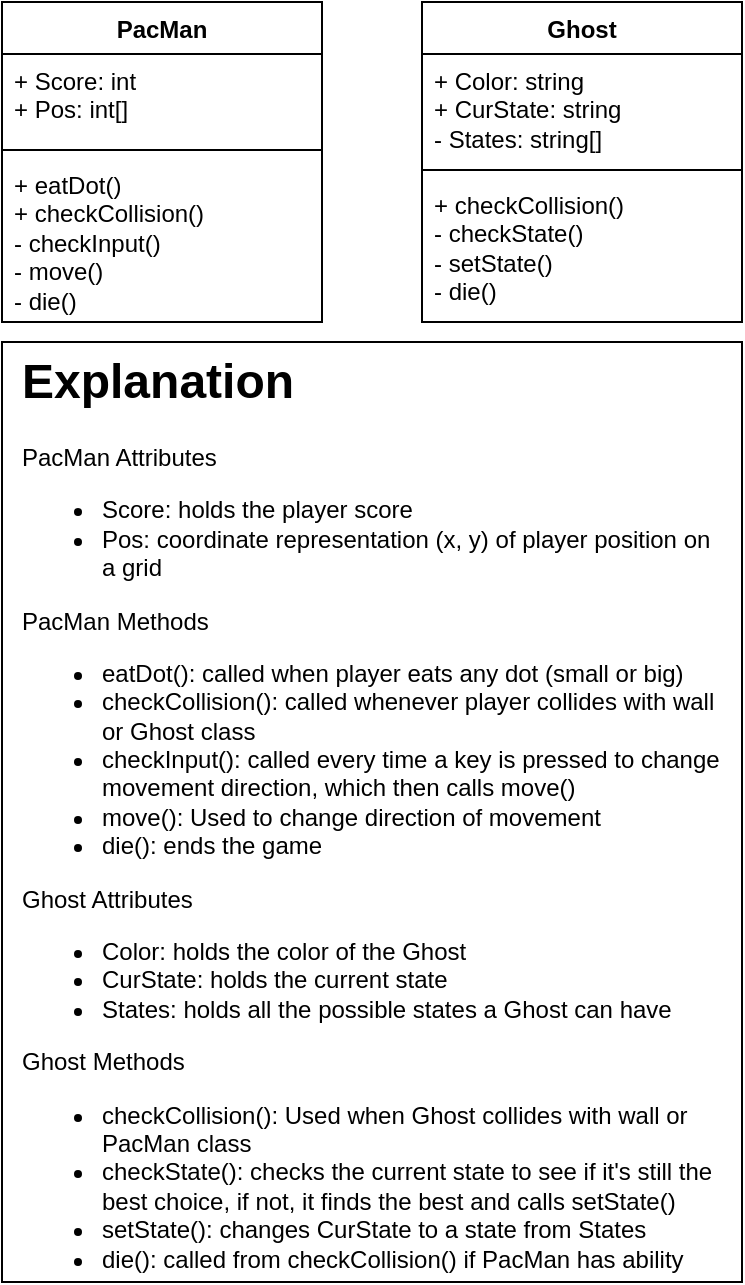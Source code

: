 <mxfile version="22.1.11" type="device">
  <diagram name="Page-1" id="NgstvmFSRasIzPdI2sDC">
    <mxGraphModel dx="1147" dy="624" grid="1" gridSize="10" guides="1" tooltips="1" connect="1" arrows="1" fold="1" page="1" pageScale="1" pageWidth="850" pageHeight="1100" math="0" shadow="0">
      <root>
        <mxCell id="0" />
        <mxCell id="1" parent="0" />
        <mxCell id="poMq1mNdINquA6JIf1AD-1" value="PacMan" style="swimlane;fontStyle=1;align=center;verticalAlign=top;childLayout=stackLayout;horizontal=1;startSize=26;horizontalStack=0;resizeParent=1;resizeParentMax=0;resizeLast=0;collapsible=1;marginBottom=0;whiteSpace=wrap;html=1;" vertex="1" parent="1">
          <mxGeometry x="240" width="160" height="160" as="geometry" />
        </mxCell>
        <mxCell id="poMq1mNdINquA6JIf1AD-2" value="+ Score: int&lt;br&gt;+ Pos: int[]" style="text;strokeColor=none;fillColor=none;align=left;verticalAlign=top;spacingLeft=4;spacingRight=4;overflow=hidden;rotatable=0;points=[[0,0.5],[1,0.5]];portConstraint=eastwest;whiteSpace=wrap;html=1;" vertex="1" parent="poMq1mNdINquA6JIf1AD-1">
          <mxGeometry y="26" width="160" height="44" as="geometry" />
        </mxCell>
        <mxCell id="poMq1mNdINquA6JIf1AD-3" value="" style="line;strokeWidth=1;fillColor=none;align=left;verticalAlign=middle;spacingTop=-1;spacingLeft=3;spacingRight=3;rotatable=0;labelPosition=right;points=[];portConstraint=eastwest;strokeColor=inherit;" vertex="1" parent="poMq1mNdINquA6JIf1AD-1">
          <mxGeometry y="70" width="160" height="8" as="geometry" />
        </mxCell>
        <mxCell id="poMq1mNdINquA6JIf1AD-4" value="+ eatDot()&lt;br&gt;+ checkCollision()&lt;br&gt;- checkInput()&lt;br&gt;- move()&lt;br&gt;- die()" style="text;strokeColor=none;fillColor=none;align=left;verticalAlign=top;spacingLeft=4;spacingRight=4;overflow=hidden;rotatable=0;points=[[0,0.5],[1,0.5]];portConstraint=eastwest;whiteSpace=wrap;html=1;" vertex="1" parent="poMq1mNdINquA6JIf1AD-1">
          <mxGeometry y="78" width="160" height="82" as="geometry" />
        </mxCell>
        <mxCell id="poMq1mNdINquA6JIf1AD-5" value="Ghost" style="swimlane;fontStyle=1;align=center;verticalAlign=top;childLayout=stackLayout;horizontal=1;startSize=26;horizontalStack=0;resizeParent=1;resizeParentMax=0;resizeLast=0;collapsible=1;marginBottom=0;whiteSpace=wrap;html=1;" vertex="1" parent="1">
          <mxGeometry x="450" width="160" height="160" as="geometry" />
        </mxCell>
        <mxCell id="poMq1mNdINquA6JIf1AD-6" value="+ Color: string&lt;br&gt;+ CurState: string&lt;br&gt;- States: string[]" style="text;strokeColor=none;fillColor=none;align=left;verticalAlign=top;spacingLeft=4;spacingRight=4;overflow=hidden;rotatable=0;points=[[0,0.5],[1,0.5]];portConstraint=eastwest;whiteSpace=wrap;html=1;" vertex="1" parent="poMq1mNdINquA6JIf1AD-5">
          <mxGeometry y="26" width="160" height="54" as="geometry" />
        </mxCell>
        <mxCell id="poMq1mNdINquA6JIf1AD-7" value="" style="line;strokeWidth=1;fillColor=none;align=left;verticalAlign=middle;spacingTop=-1;spacingLeft=3;spacingRight=3;rotatable=0;labelPosition=right;points=[];portConstraint=eastwest;strokeColor=inherit;" vertex="1" parent="poMq1mNdINquA6JIf1AD-5">
          <mxGeometry y="80" width="160" height="8" as="geometry" />
        </mxCell>
        <mxCell id="poMq1mNdINquA6JIf1AD-8" value="+ checkCollision()&lt;br&gt;- checkState()&lt;br&gt;- setState()&lt;br&gt;- die()" style="text;strokeColor=none;fillColor=none;align=left;verticalAlign=top;spacingLeft=4;spacingRight=4;overflow=hidden;rotatable=0;points=[[0,0.5],[1,0.5]];portConstraint=eastwest;whiteSpace=wrap;html=1;" vertex="1" parent="poMq1mNdINquA6JIf1AD-5">
          <mxGeometry y="88" width="160" height="72" as="geometry" />
        </mxCell>
        <mxCell id="poMq1mNdINquA6JIf1AD-10" value="" style="rounded=0;whiteSpace=wrap;html=1;" vertex="1" parent="1">
          <mxGeometry x="240" y="170" width="370" height="470" as="geometry" />
        </mxCell>
        <mxCell id="poMq1mNdINquA6JIf1AD-9" value="&lt;h1&gt;Explanation&lt;/h1&gt;&lt;div&gt;PacMan Attributes&lt;/div&gt;&lt;div&gt;&lt;ul&gt;&lt;li&gt;Score: holds the player score&lt;/li&gt;&lt;li&gt;Pos: coordinate representation (x, y) of player position on a grid&lt;/li&gt;&lt;/ul&gt;&lt;div&gt;PacMan Methods&lt;/div&gt;&lt;/div&gt;&lt;div&gt;&lt;ul&gt;&lt;li&gt;eatDot(): called when player eats any dot (small or big)&lt;/li&gt;&lt;li&gt;checkCollision(): called whenever player collides with wall or Ghost class&lt;/li&gt;&lt;li&gt;checkInput(): called every time a key is pressed to change movement direction, which then calls move()&lt;/li&gt;&lt;li&gt;move(): Used to change direction of movement&lt;/li&gt;&lt;li&gt;die(): ends the game&lt;/li&gt;&lt;/ul&gt;&lt;div&gt;Ghost Attributes&lt;/div&gt;&lt;/div&gt;&lt;div&gt;&lt;ul&gt;&lt;li&gt;Color: holds the color of the Ghost&lt;/li&gt;&lt;li&gt;CurState: holds the current state&lt;/li&gt;&lt;li&gt;States: holds all the possible states a Ghost can have&lt;/li&gt;&lt;/ul&gt;&lt;div&gt;Ghost Methods&lt;/div&gt;&lt;/div&gt;&lt;div&gt;&lt;ul&gt;&lt;li&gt;checkCollision(): Used when Ghost collides with wall or PacMan class&lt;/li&gt;&lt;li&gt;checkState(): checks the current state to see if it&#39;s still the best choice, if not, it finds the best and calls setState()&lt;/li&gt;&lt;li&gt;setState(): changes CurState to a state from States&lt;/li&gt;&lt;li&gt;die(): called from checkCollision() if PacMan has ability&lt;/li&gt;&lt;/ul&gt;&lt;/div&gt;&lt;p&gt;&lt;/p&gt;" style="text;html=1;strokeColor=none;fillColor=none;spacing=5;spacingTop=-20;whiteSpace=wrap;overflow=hidden;rounded=0;" vertex="1" parent="1">
          <mxGeometry x="245" y="170" width="360" height="470" as="geometry" />
        </mxCell>
      </root>
    </mxGraphModel>
  </diagram>
</mxfile>
